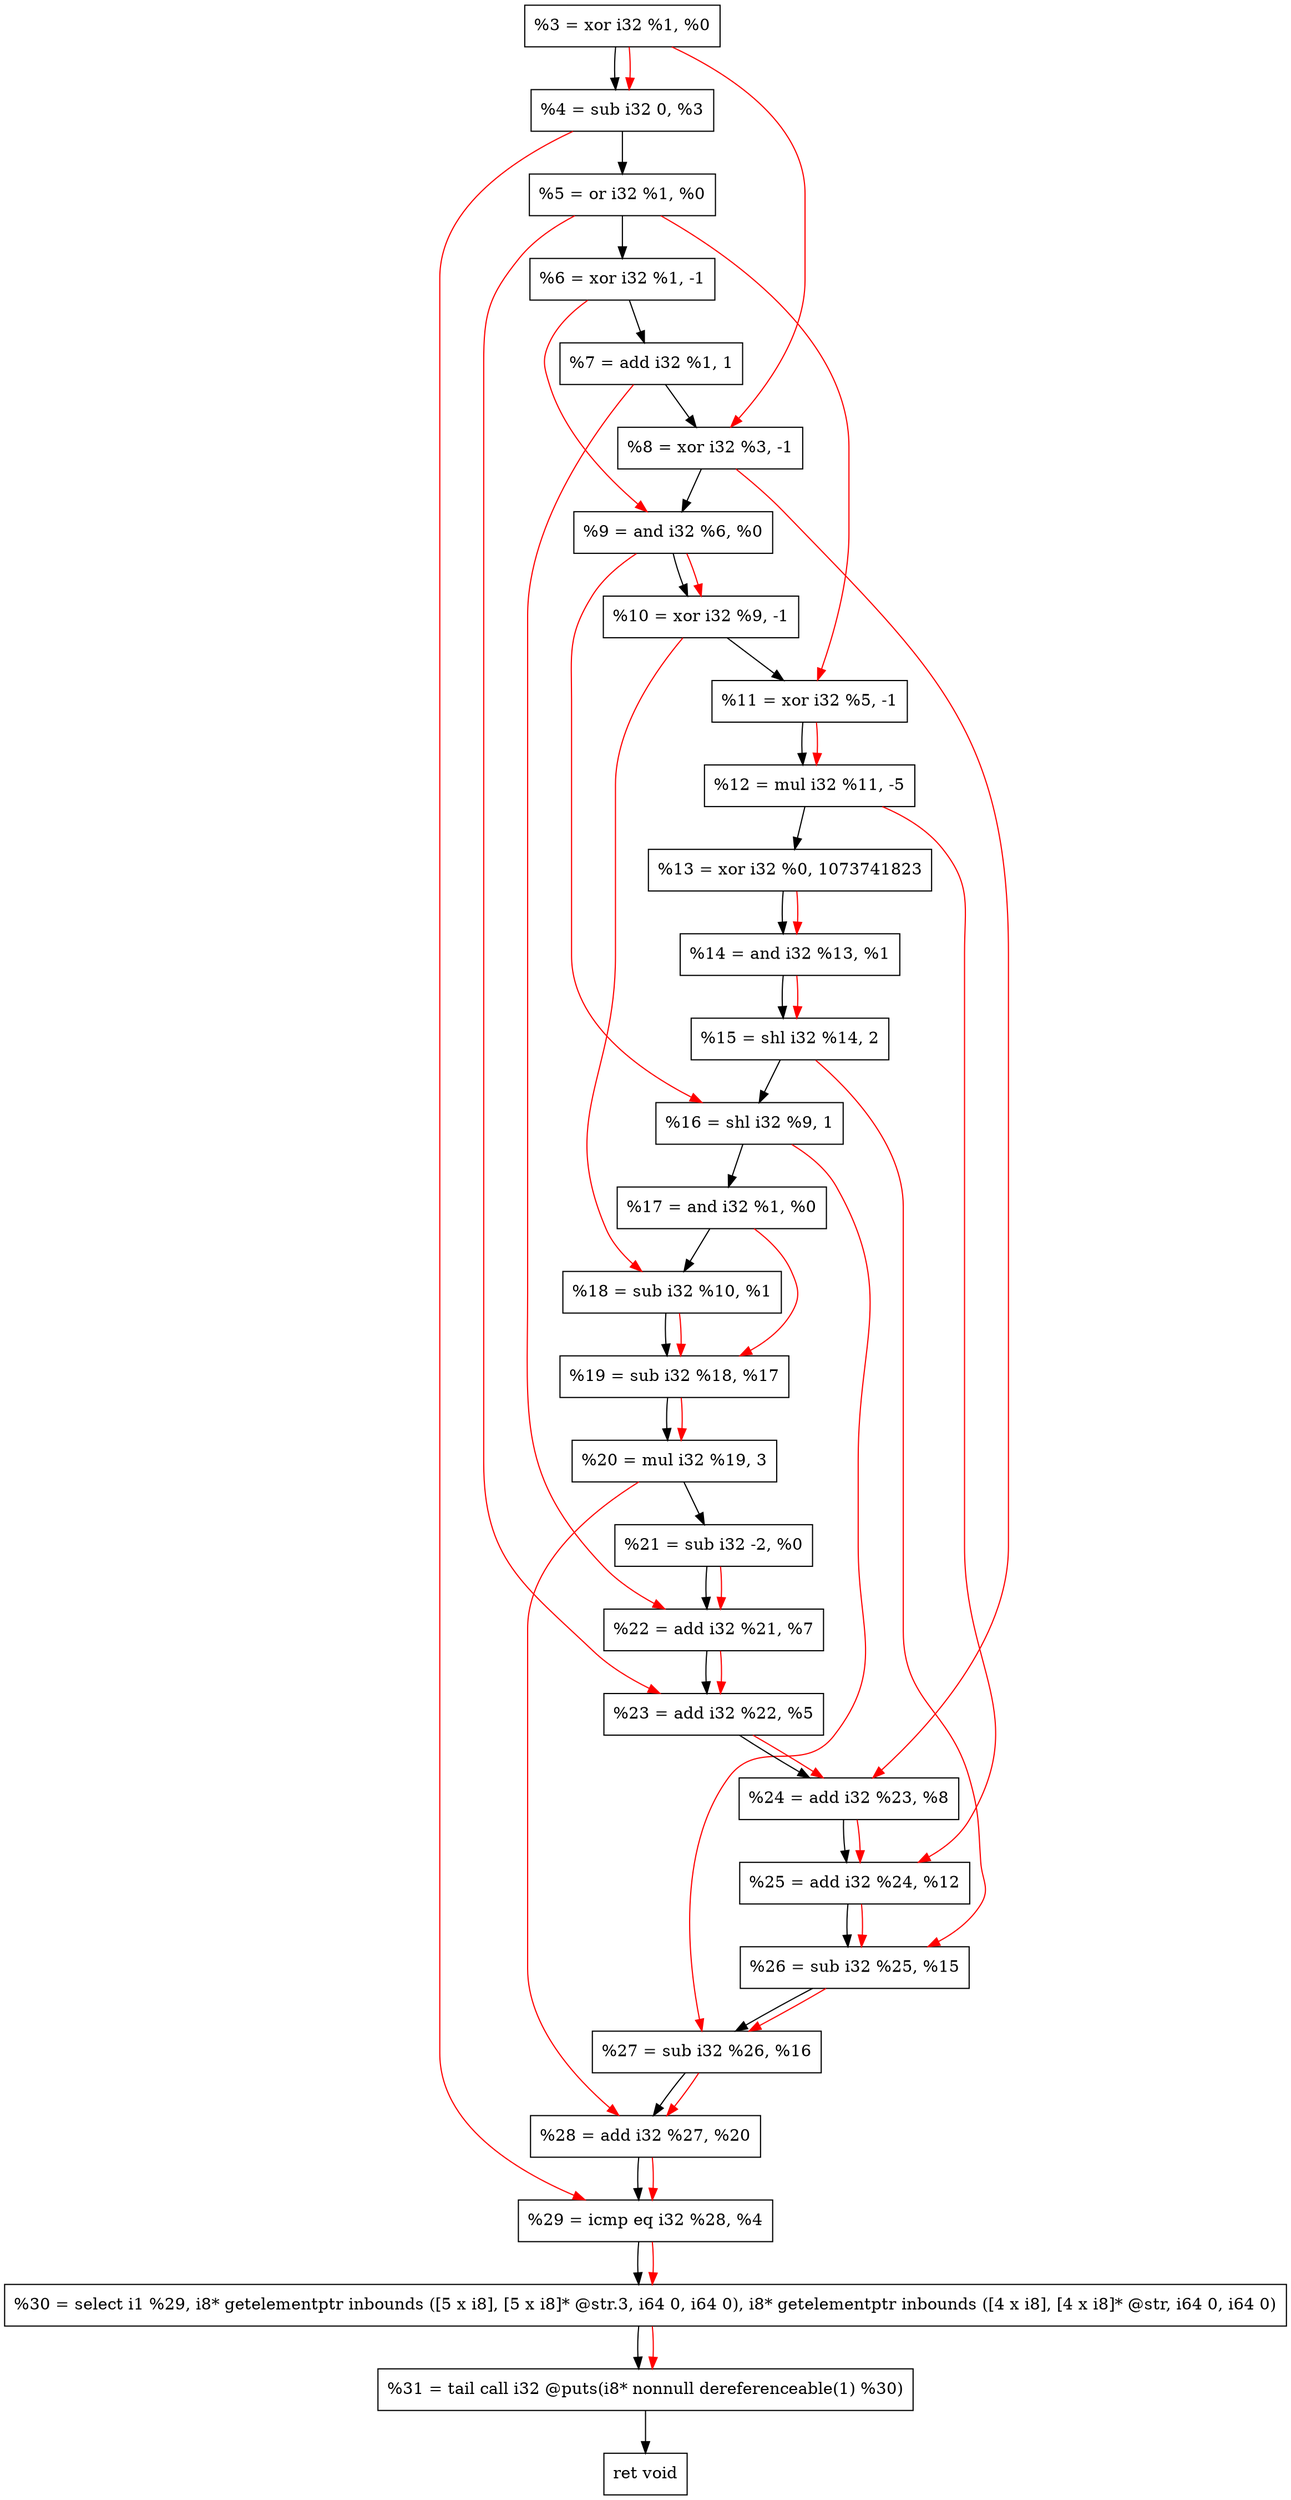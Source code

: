digraph "DFG for'crackme' function" {
	Node0xa405c0[shape=record, label="  %3 = xor i32 %1, %0"];
	Node0xa40c70[shape=record, label="  %4 = sub i32 0, %3"];
	Node0xa40d30[shape=record, label="  %5 = or i32 %1, %0"];
	Node0xa40da0[shape=record, label="  %6 = xor i32 %1, -1"];
	Node0xa40e40[shape=record, label="  %7 = add i32 %1, 1"];
	Node0xa40eb0[shape=record, label="  %8 = xor i32 %3, -1"];
	Node0xa40f20[shape=record, label="  %9 = and i32 %6, %0"];
	Node0xa40f90[shape=record, label="  %10 = xor i32 %9, -1"];
	Node0xa41000[shape=record, label="  %11 = xor i32 %5, -1"];
	Node0xa410a0[shape=record, label="  %12 = mul i32 %11, -5"];
	Node0xa41140[shape=record, label="  %13 = xor i32 %0, 1073741823"];
	Node0xa411b0[shape=record, label="  %14 = and i32 %13, %1"];
	Node0xa41250[shape=record, label="  %15 = shl i32 %14, 2"];
	Node0xa412c0[shape=record, label="  %16 = shl i32 %9, 1"];
	Node0xa41330[shape=record, label="  %17 = and i32 %1, %0"];
	Node0xa413a0[shape=record, label="  %18 = sub i32 %10, %1"];
	Node0xa41410[shape=record, label="  %19 = sub i32 %18, %17"];
	Node0xa414b0[shape=record, label="  %20 = mul i32 %19, 3"];
	Node0xa41550[shape=record, label="  %21 = sub i32 -2, %0"];
	Node0xa415c0[shape=record, label="  %22 = add i32 %21, %7"];
	Node0xa41630[shape=record, label="  %23 = add i32 %22, %5"];
	Node0xa416a0[shape=record, label="  %24 = add i32 %23, %8"];
	Node0xa41710[shape=record, label="  %25 = add i32 %24, %12"];
	Node0xa41780[shape=record, label="  %26 = sub i32 %25, %15"];
	Node0xa417f0[shape=record, label="  %27 = sub i32 %26, %16"];
	Node0xa41860[shape=record, label="  %28 = add i32 %27, %20"];
	Node0xa418d0[shape=record, label="  %29 = icmp eq i32 %28, %4"];
	Node0x9e1268[shape=record, label="  %30 = select i1 %29, i8* getelementptr inbounds ([5 x i8], [5 x i8]* @str.3, i64 0, i64 0), i8* getelementptr inbounds ([4 x i8], [4 x i8]* @str, i64 0, i64 0)"];
	Node0xa41d70[shape=record, label="  %31 = tail call i32 @puts(i8* nonnull dereferenceable(1) %30)"];
	Node0xa41dc0[shape=record, label="  ret void"];
	Node0xa405c0 -> Node0xa40c70;
	Node0xa40c70 -> Node0xa40d30;
	Node0xa40d30 -> Node0xa40da0;
	Node0xa40da0 -> Node0xa40e40;
	Node0xa40e40 -> Node0xa40eb0;
	Node0xa40eb0 -> Node0xa40f20;
	Node0xa40f20 -> Node0xa40f90;
	Node0xa40f90 -> Node0xa41000;
	Node0xa41000 -> Node0xa410a0;
	Node0xa410a0 -> Node0xa41140;
	Node0xa41140 -> Node0xa411b0;
	Node0xa411b0 -> Node0xa41250;
	Node0xa41250 -> Node0xa412c0;
	Node0xa412c0 -> Node0xa41330;
	Node0xa41330 -> Node0xa413a0;
	Node0xa413a0 -> Node0xa41410;
	Node0xa41410 -> Node0xa414b0;
	Node0xa414b0 -> Node0xa41550;
	Node0xa41550 -> Node0xa415c0;
	Node0xa415c0 -> Node0xa41630;
	Node0xa41630 -> Node0xa416a0;
	Node0xa416a0 -> Node0xa41710;
	Node0xa41710 -> Node0xa41780;
	Node0xa41780 -> Node0xa417f0;
	Node0xa417f0 -> Node0xa41860;
	Node0xa41860 -> Node0xa418d0;
	Node0xa418d0 -> Node0x9e1268;
	Node0x9e1268 -> Node0xa41d70;
	Node0xa41d70 -> Node0xa41dc0;
edge [color=red]
	Node0xa405c0 -> Node0xa40c70;
	Node0xa405c0 -> Node0xa40eb0;
	Node0xa40da0 -> Node0xa40f20;
	Node0xa40f20 -> Node0xa40f90;
	Node0xa40d30 -> Node0xa41000;
	Node0xa41000 -> Node0xa410a0;
	Node0xa41140 -> Node0xa411b0;
	Node0xa411b0 -> Node0xa41250;
	Node0xa40f20 -> Node0xa412c0;
	Node0xa40f90 -> Node0xa413a0;
	Node0xa413a0 -> Node0xa41410;
	Node0xa41330 -> Node0xa41410;
	Node0xa41410 -> Node0xa414b0;
	Node0xa41550 -> Node0xa415c0;
	Node0xa40e40 -> Node0xa415c0;
	Node0xa415c0 -> Node0xa41630;
	Node0xa40d30 -> Node0xa41630;
	Node0xa41630 -> Node0xa416a0;
	Node0xa40eb0 -> Node0xa416a0;
	Node0xa416a0 -> Node0xa41710;
	Node0xa410a0 -> Node0xa41710;
	Node0xa41710 -> Node0xa41780;
	Node0xa41250 -> Node0xa41780;
	Node0xa41780 -> Node0xa417f0;
	Node0xa412c0 -> Node0xa417f0;
	Node0xa417f0 -> Node0xa41860;
	Node0xa414b0 -> Node0xa41860;
	Node0xa41860 -> Node0xa418d0;
	Node0xa40c70 -> Node0xa418d0;
	Node0xa418d0 -> Node0x9e1268;
	Node0x9e1268 -> Node0xa41d70;
}
